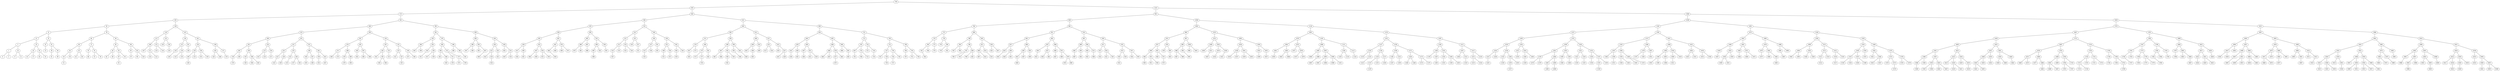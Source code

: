 graph BST {
    node [fontname="Helvetica"];
    759 [label="759"];
    759 -- 434;
    434 [label="434"];
    434 -- 172;
    172 [label="172"];
    172 -- 105;
    105 [label="105"];
    105 -- 50;
    50 [label="50"];
    50 -- 31;
    31 [label="31"];
    31 -- 12;
    12 [label="12"];
    12 -- 5;
    5 [label="5"];
    5 -- 1;
    1 [label="1"];
    1 -- 0;
    0 [label="0"];
    1 -- 2;
    2 [label="2"];
    5 -- 10;
    10 [label="10"];
    10 -- 9;
    9 [label="9"];
    10 -- 11;
    11 [label="11"];
    12 -- 19;
    19 [label="19"];
    19 -- 16;
    16 [label="16"];
    16 -- 14;
    14 [label="14"];
    16 -- 17;
    17 [label="17"];
    19 -- 24;
    24 [label="24"];
    24 -- 20;
    20 [label="20"];
    24 -- 25;
    25 [label="25"];
    31 -- 35;
    35 [label="35"];
    35 -- 32;
    32 [label="32"];
    32 -- 33;
    33 [label="33"];
    35 -- 43;
    43 [label="43"];
    43 -- 38;
    38 [label="38"];
    38 -- 41;
    41 [label="41"];
    43 -- 44;
    44 [label="44"];
    44 -- 49;
    49 [label="49"];
    50 -- 78;
    78 [label="78"];
    78 -- 66;
    66 [label="66"];
    66 -- 60;
    60 [label="60"];
    60 -- 56;
    56 [label="56"];
    56 -- 54;
    54 [label="54"];
    54 -- 51;
    51 [label="51"];
    56 -- 59;
    59 [label="59"];
    60 -- 63;
    63 [label="63"];
    63 -- 61;
    61 [label="61"];
    63 -- 64;
    64 [label="64"];
    66 -- 71;
    71 [label="71"];
    71 -- 70;
    70 [label="70"];
    70 -- 68;
    68 [label="68"];
    71 -- 74;
    74 [label="74"];
    74 -- 72;
    72 [label="72"];
    74 -- 76;
    76 [label="76"];
    78 -- 94;
    94 [label="94"];
    94 -- 85;
    85 [label="85"];
    85 -- 82;
    82 [label="82"];
    82 -- 81;
    81 [label="81"];
    82 -- 84;
    84 [label="84"];
    85 -- 92;
    92 [label="92"];
    92 -- 87;
    87 [label="87"];
    87 -- 91;
    91 [label="91"];
    92 -- 93;
    93 [label="93"];
    94 -- 98;
    98 [label="98"];
    98 -- 95;
    95 [label="95"];
    95 -- 97;
    97 [label="97"];
    98 -- 101;
    101 [label="101"];
    101 -- 99;
    99 [label="99"];
    101 -- 103;
    103 [label="103"];
    105 -- 128;
    128 [label="128"];
    128 -- 118;
    118 [label="118"];
    118 -- 113;
    113 [label="113"];
    113 -- 108;
    108 [label="108"];
    108 -- 107;
    107 [label="107"];
    108 -- 111;
    111 [label="111"];
    111 -- 110;
    110 [label="110"];
    111 -- 112;
    112 [label="112"];
    113 -- 115;
    115 [label="115"];
    115 -- 114;
    114 [label="114"];
    115 -- 116;
    116 [label="116"];
    118 -- 122;
    122 [label="122"];
    122 -- 120;
    120 [label="120"];
    122 -- 126;
    126 [label="126"];
    126 -- 124;
    124 [label="124"];
    128 -- 143;
    143 [label="143"];
    143 -- 136;
    136 [label="136"];
    136 -- 131;
    131 [label="131"];
    131 -- 130;
    130 [label="130"];
    130 -- 129;
    129 [label="129"];
    131 -- 134;
    134 [label="134"];
    134 -- 132;
    132 [label="132"];
    134 -- 135;
    135 [label="135"];
    136 -- 141;
    141 [label="141"];
    141 -- 138;
    138 [label="138"];
    143 -- 161;
    161 [label="161"];
    161 -- 154;
    154 [label="154"];
    154 -- 150;
    150 [label="150"];
    150 -- 149;
    149 [label="149"];
    149 -- 144;
    144 [label="144"];
    150 -- 153;
    153 [label="153"];
    154 -- 158;
    158 [label="158"];
    158 -- 155;
    155 [label="155"];
    158 -- 159;
    159 [label="159"];
    161 -- 169;
    169 [label="169"];
    169 -- 165;
    165 [label="165"];
    165 -- 163;
    163 [label="163"];
    165 -- 168;
    168 [label="168"];
    169 -- 171;
    171 [label="171"];
    171 -- 170;
    170 [label="170"];
    172 -- 341;
    341 [label="341"];
    341 -- 268;
    268 [label="268"];
    268 -- 219;
    219 [label="219"];
    219 -- 208;
    208 [label="208"];
    208 -- 191;
    191 [label="191"];
    191 -- 185;
    185 [label="185"];
    185 -- 178;
    178 [label="178"];
    178 -- 179;
    179 [label="179"];
    185 -- 190;
    190 [label="190"];
    191 -- 194;
    194 [label="194"];
    194 -- 193;
    193 [label="193"];
    193 -- 192;
    192 [label="192"];
    194 -- 198;
    198 [label="198"];
    198 -- 196;
    196 [label="196"];
    198 -- 202;
    202 [label="202"];
    208 -- 216;
    216 [label="216"];
    216 -- 213;
    213 [label="213"];
    213 -- 210;
    210 [label="210"];
    213 -- 214;
    214 [label="214"];
    216 -- 218;
    218 [label="218"];
    218 -- 217;
    217 [label="217"];
    219 -- 243;
    243 [label="243"];
    243 -- 231;
    231 [label="231"];
    231 -- 225;
    225 [label="225"];
    225 -- 223;
    223 [label="223"];
    223 -- 222;
    222 [label="222"];
    225 -- 229;
    229 [label="229"];
    229 -- 228;
    228 [label="228"];
    231 -- 235;
    235 [label="235"];
    235 -- 232;
    232 [label="232"];
    232 -- 233;
    233 [label="233"];
    235 -- 240;
    240 [label="240"];
    240 -- 237;
    237 [label="237"];
    240 -- 242;
    242 [label="242"];
    243 -- 251;
    251 [label="251"];
    251 -- 246;
    246 [label="246"];
    246 -- 244;
    244 [label="244"];
    244 -- 245;
    245 [label="245"];
    246 -- 247;
    247 [label="247"];
    247 -- 248;
    248 [label="248"];
    251 -- 261;
    261 [label="261"];
    261 -- 259;
    259 [label="259"];
    259 -- 252;
    252 [label="252"];
    261 -- 263;
    263 [label="263"];
    263 -- 267;
    267 [label="267"];
    268 -- 299;
    299 [label="299"];
    299 -- 291;
    291 [label="291"];
    291 -- 274;
    274 [label="274"];
    274 -- 271;
    271 [label="271"];
    271 -- 269;
    269 [label="269"];
    271 -- 272;
    272 [label="272"];
    274 -- 288;
    288 [label="288"];
    288 -- 278;
    278 [label="278"];
    278 -- 279;
    279 [label="279"];
    288 -- 289;
    289 [label="289"];
    289 -- 290;
    290 [label="290"];
    291 -- 295;
    295 [label="295"];
    295 -- 294;
    294 [label="294"];
    294 -- 292;
    292 [label="292"];
    295 -- 297;
    297 [label="297"];
    297 -- 296;
    296 [label="296"];
    297 -- 298;
    298 [label="298"];
    299 -- 316;
    316 [label="316"];
    316 -- 307;
    307 [label="307"];
    307 -- 302;
    302 [label="302"];
    302 -- 301;
    301 [label="301"];
    302 -- 305;
    305 [label="305"];
    305 -- 304;
    304 [label="304"];
    305 -- 306;
    306 [label="306"];
    307 -- 315;
    315 [label="315"];
    315 -- 313;
    313 [label="313"];
    316 -- 331;
    331 [label="331"];
    331 -- 323;
    323 [label="323"];
    323 -- 321;
    321 [label="321"];
    323 -- 327;
    327 [label="327"];
    327 -- 325;
    325 [label="325"];
    331 -- 339;
    339 [label="339"];
    339 -- 337;
    337 [label="337"];
    339 -- 340;
    340 [label="340"];
    341 -- 395;
    395 [label="395"];
    395 -- 361;
    361 [label="361"];
    361 -- 350;
    350 [label="350"];
    350 -- 348;
    348 [label="348"];
    348 -- 344;
    344 [label="344"];
    348 -- 349;
    349 [label="349"];
    350 -- 356;
    356 [label="356"];
    356 -- 354;
    354 [label="354"];
    354 -- 351;
    351 [label="351"];
    356 -- 358;
    358 [label="358"];
    358 -- 357;
    357 [label="357"];
    358 -- 359;
    359 [label="359"];
    361 -- 379;
    379 [label="379"];
    379 -- 369;
    369 [label="369"];
    369 -- 364;
    364 [label="364"];
    364 -- 363;
    363 [label="363"];
    364 -- 368;
    368 [label="368"];
    368 -- 365;
    365 [label="365"];
    369 -- 372;
    372 [label="372"];
    372 -- 371;
    371 [label="371"];
    371 -- 370;
    370 [label="370"];
    372 -- 377;
    377 [label="377"];
    377 -- 375;
    375 [label="375"];
    377 -- 378;
    378 [label="378"];
    379 -- 384;
    384 [label="384"];
    384 -- 380;
    380 [label="380"];
    384 -- 385;
    385 [label="385"];
    385 -- 391;
    391 [label="391"];
    395 -- 409;
    409 [label="409"];
    409 -- 400;
    400 [label="400"];
    400 -- 398;
    398 [label="398"];
    398 -- 397;
    397 [label="397"];
    398 -- 399;
    399 [label="399"];
    400 -- 403;
    403 [label="403"];
    403 -- 401;
    401 [label="401"];
    403 -- 407;
    407 [label="407"];
    407 -- 404;
    404 [label="404"];
    409 -- 424;
    424 [label="424"];
    424 -- 420;
    420 [label="420"];
    420 -- 412;
    412 [label="412"];
    412 -- 410;
    410 [label="410"];
    412 -- 419;
    419 [label="419"];
    419 -- 416;
    416 [label="416"];
    420 -- 422;
    422 [label="422"];
    422 -- 421;
    421 [label="421"];
    424 -- 428;
    428 [label="428"];
    428 -- 426;
    426 [label="426"];
    428 -- 431;
    431 [label="431"];
    431 -- 429;
    429 [label="429"];
    431 -- 432;
    432 [label="432"];
    434 -- 564;
    564 [label="564"];
    564 -- 506;
    506 [label="506"];
    506 -- 476;
    476 [label="476"];
    476 -- 458;
    458 [label="458"];
    458 -- 445;
    445 [label="445"];
    445 -- 438;
    438 [label="438"];
    438 -- 437;
    437 [label="437"];
    437 -- 436;
    436 [label="436"];
    438 -- 440;
    440 [label="440"];
    440 -- 441;
    441 [label="441"];
    445 -- 452;
    452 [label="452"];
    452 -- 447;
    447 [label="447"];
    447 -- 446;
    446 [label="446"];
    447 -- 449;
    449 [label="449"];
    452 -- 454;
    454 [label="454"];
    454 -- 453;
    453 [label="453"];
    454 -- 455;
    455 [label="455"];
    458 -- 467;
    467 [label="467"];
    467 -- 461;
    461 [label="461"];
    461 -- 460;
    460 [label="460"];
    460 -- 459;
    459 [label="459"];
    461 -- 466;
    466 [label="466"];
    467 -- 470;
    470 [label="470"];
    470 -- 469;
    469 [label="469"];
    470 -- 473;
    473 [label="473"];
    476 -- 494;
    494 [label="494"];
    494 -- 485;
    485 [label="485"];
    485 -- 480;
    480 [label="480"];
    480 -- 479;
    479 [label="479"];
    480 -- 481;
    481 [label="481"];
    485 -- 487;
    487 [label="487"];
    487 -- 488;
    488 [label="488"];
    494 -- 503;
    503 [label="503"];
    503 -- 499;
    499 [label="499"];
    499 -- 495;
    495 [label="495"];
    495 -- 498;
    498 [label="498"];
    499 -- 502;
    502 [label="502"];
    503 -- 504;
    504 [label="504"];
    504 -- 505;
    505 [label="505"];
    506 -- 532;
    532 [label="532"];
    532 -- 522;
    522 [label="522"];
    522 -- 515;
    515 [label="515"];
    515 -- 513;
    513 [label="513"];
    513 -- 510;
    510 [label="510"];
    510 -- 507;
    507 [label="507"];
    513 -- 514;
    514 [label="514"];
    515 -- 519;
    519 [label="519"];
    519 -- 516;
    516 [label="516"];
    519 -- 520;
    520 [label="520"];
    522 -- 525;
    525 [label="525"];
    525 -- 524;
    524 [label="524"];
    525 -- 527;
    527 [label="527"];
    527 -- 531;
    531 [label="531"];
    532 -- 546;
    546 [label="546"];
    546 -- 540;
    540 [label="540"];
    540 -- 537;
    537 [label="537"];
    537 -- 533;
    533 [label="533"];
    533 -- 535;
    535 [label="535"];
    537 -- 538;
    538 [label="538"];
    540 -- 541;
    541 [label="541"];
    541 -- 545;
    545 [label="545"];
    546 -- 558;
    558 [label="558"];
    558 -- 552;
    552 [label="552"];
    552 -- 548;
    548 [label="548"];
    548 -- 551;
    551 [label="551"];
    552 -- 556;
    556 [label="556"];
    556 -- 557;
    557 [label="557"];
    558 -- 562;
    562 [label="562"];
    562 -- 560;
    560 [label="560"];
    560 -- 559;
    559 [label="559"];
    562 -- 563;
    563 [label="563"];
    564 -- 631;
    631 [label="631"];
    631 -- 602;
    602 [label="602"];
    602 -- 584;
    584 [label="584"];
    584 -- 572;
    572 [label="572"];
    572 -- 570;
    570 [label="570"];
    570 -- 567;
    567 [label="567"];
    567 -- 565;
    565 [label="565"];
    570 -- 571;
    571 [label="571"];
    572 -- 580;
    580 [label="580"];
    580 -- 575;
    575 [label="575"];
    575 -- 573;
    573 [label="573"];
    575 -- 577;
    577 [label="577"];
    577 -- 576;
    576 [label="576"];
    580 -- 581;
    581 [label="581"];
    581 -- 582;
    582 [label="582"];
    584 -- 594;
    594 [label="594"];
    594 -- 589;
    589 [label="589"];
    589 -- 587;
    587 [label="587"];
    587 -- 585;
    585 [label="585"];
    587 -- 588;
    588 [label="588"];
    589 -- 592;
    592 [label="592"];
    592 -- 590;
    590 [label="590"];
    590 -- 591;
    591 [label="591"];
    592 -- 593;
    593 [label="593"];
    594 -- 599;
    599 [label="599"];
    599 -- 595;
    595 [label="595"];
    595 -- 596;
    596 [label="596"];
    599 -- 601;
    601 [label="601"];
    601 -- 600;
    600 [label="600"];
    602 -- 612;
    612 [label="612"];
    612 -- 608;
    608 [label="608"];
    608 -- 604;
    604 [label="604"];
    604 -- 603;
    603 [label="603"];
    604 -- 606;
    606 [label="606"];
    606 -- 605;
    605 [label="605"];
    608 -- 610;
    610 [label="610"];
    610 -- 609;
    609 [label="609"];
    612 -- 617;
    617 [label="617"];
    617 -- 615;
    615 [label="615"];
    615 -- 613;
    613 [label="613"];
    615 -- 616;
    616 [label="616"];
    617 -- 623;
    623 [label="623"];
    623 -- 618;
    618 [label="618"];
    623 -- 627;
    627 [label="627"];
    627 -- 625;
    625 [label="625"];
    627 -- 629;
    629 [label="629"];
    631 -- 694;
    694 [label="694"];
    694 -- 656;
    656 [label="656"];
    656 -- 644;
    644 [label="644"];
    644 -- 639;
    639 [label="639"];
    639 -- 632;
    632 [label="632"];
    632 -- 638;
    638 [label="638"];
    639 -- 640;
    640 [label="640"];
    640 -- 642;
    642 [label="642"];
    644 -- 649;
    649 [label="649"];
    649 -- 647;
    647 [label="647"];
    647 -- 646;
    646 [label="646"];
    649 -- 653;
    653 [label="653"];
    653 -- 651;
    651 [label="651"];
    653 -- 654;
    654 [label="654"];
    656 -- 683;
    683 [label="683"];
    683 -- 668;
    668 [label="668"];
    668 -- 666;
    666 [label="666"];
    666 -- 660;
    660 [label="660"];
    666 -- 667;
    667 [label="667"];
    668 -- 678;
    678 [label="678"];
    678 -- 677;
    677 [label="677"];
    677 -- 675;
    675 [label="675"];
    678 -- 682;
    682 [label="682"];
    683 -- 690;
    690 [label="690"];
    690 -- 686;
    686 [label="686"];
    690 -- 691;
    691 [label="691"];
    691 -- 692;
    692 [label="692"];
    694 -- 721;
    721 [label="721"];
    721 -- 713;
    713 [label="713"];
    713 -- 705;
    705 [label="705"];
    705 -- 697;
    697 [label="697"];
    697 -- 701;
    701 [label="701"];
    705 -- 710;
    710 [label="710"];
    710 -- 708;
    708 [label="708"];
    710 -- 712;
    712 [label="712"];
    713 -- 716;
    716 [label="716"];
    716 -- 715;
    715 [label="715"];
    716 -- 718;
    718 [label="718"];
    718 -- 719;
    719 [label="719"];
    721 -- 744;
    744 [label="744"];
    744 -- 731;
    731 [label="731"];
    731 -- 727;
    727 [label="727"];
    727 -- 725;
    725 [label="725"];
    727 -- 728;
    728 [label="728"];
    728 -- 730;
    730 [label="730"];
    731 -- 739;
    739 [label="739"];
    739 -- 736;
    736 [label="736"];
    736 -- 737;
    737 [label="737"];
    739 -- 742;
    742 [label="742"];
    744 -- 748;
    748 [label="748"];
    748 -- 746;
    746 [label="746"];
    746 -- 747;
    747 [label="747"];
    748 -- 754;
    754 [label="754"];
    754 -- 751;
    751 [label="751"];
    754 -- 756;
    756 [label="756"];
    759 -- 1221;
    1221 [label="1221"];
    1221 -- 941;
    941 [label="941"];
    941 -- 828;
    828 [label="828"];
    828 -- 782;
    782 [label="782"];
    782 -- 775;
    775 [label="775"];
    775 -- 770;
    770 [label="770"];
    770 -- 764;
    764 [label="764"];
    764 -- 763;
    763 [label="763"];
    763 -- 760;
    760 [label="760"];
    764 -- 766;
    766 [label="766"];
    770 -- 773;
    773 [label="773"];
    773 -- 774;
    774 [label="774"];
    775 -- 778;
    778 [label="778"];
    778 -- 776;
    776 [label="776"];
    778 -- 780;
    780 [label="780"];
    780 -- 779;
    779 [label="779"];
    780 -- 781;
    781 [label="781"];
    782 -- 806;
    806 [label="806"];
    806 -- 788;
    788 [label="788"];
    788 -- 784;
    784 [label="784"];
    784 -- 783;
    783 [label="783"];
    784 -- 786;
    786 [label="786"];
    788 -- 796;
    796 [label="796"];
    796 -- 791;
    791 [label="791"];
    791 -- 790;
    790 [label="790"];
    791 -- 793;
    793 [label="793"];
    796 -- 800;
    800 [label="800"];
    800 -- 799;
    799 [label="799"];
    800 -- 801;
    801 [label="801"];
    806 -- 820;
    820 [label="820"];
    820 -- 813;
    813 [label="813"];
    813 -- 809;
    809 [label="809"];
    809 -- 807;
    807 [label="807"];
    809 -- 810;
    810 [label="810"];
    813 -- 814;
    814 [label="814"];
    814 -- 815;
    815 [label="815"];
    820 -- 824;
    824 [label="824"];
    824 -- 822;
    822 [label="822"];
    824 -- 827;
    827 [label="827"];
    828 -- 881;
    881 [label="881"];
    881 -- 851;
    851 [label="851"];
    851 -- 842;
    842 [label="842"];
    842 -- 837;
    837 [label="837"];
    837 -- 834;
    834 [label="834"];
    834 -- 830;
    830 [label="830"];
    837 -- 840;
    840 [label="840"];
    840 -- 838;
    838 [label="838"];
    840 -- 841;
    841 [label="841"];
    842 -- 848;
    848 [label="848"];
    848 -- 845;
    845 [label="845"];
    845 -- 843;
    843 [label="843"];
    843 -- 844;
    844 [label="844"];
    845 -- 847;
    847 [label="847"];
    848 -- 850;
    850 [label="850"];
    850 -- 849;
    849 [label="849"];
    851 -- 862;
    862 [label="862"];
    862 -- 855;
    855 [label="855"];
    855 -- 854;
    854 [label="854"];
    854 -- 852;
    852 [label="852"];
    855 -- 857;
    857 [label="857"];
    857 -- 856;
    856 [label="856"];
    857 -- 861;
    861 [label="861"];
    862 -- 868;
    868 [label="868"];
    868 -- 866;
    866 [label="866"];
    866 -- 867;
    867 [label="867"];
    868 -- 872;
    872 [label="872"];
    872 -- 869;
    869 [label="869"];
    872 -- 879;
    879 [label="879"];
    879 -- 876;
    876 [label="876"];
    879 -- 880;
    880 [label="880"];
    881 -- 914;
    914 [label="914"];
    914 -- 897;
    897 [label="897"];
    897 -- 889;
    889 [label="889"];
    889 -- 882;
    882 [label="882"];
    882 -- 887;
    887 [label="887"];
    889 -- 895;
    895 [label="895"];
    895 -- 892;
    892 [label="892"];
    897 -- 906;
    906 [label="906"];
    906 -- 900;
    900 [label="900"];
    900 -- 902;
    902 [label="902"];
    906 -- 913;
    913 [label="913"];
    913 -- 908;
    908 [label="908"];
    914 -- 929;
    929 [label="929"];
    929 -- 917;
    917 [label="917"];
    917 -- 915;
    915 [label="915"];
    915 -- 916;
    916 [label="916"];
    917 -- 924;
    924 [label="924"];
    924 -- 921;
    921 [label="921"];
    924 -- 925;
    925 [label="925"];
    929 -- 935;
    935 [label="935"];
    935 -- 933;
    933 [label="933"];
    933 -- 930;
    930 [label="930"];
    930 -- 932;
    932 [label="932"];
    933 -- 934;
    934 [label="934"];
    935 -- 937;
    937 [label="937"];
    937 -- 936;
    936 [label="936"];
    937 -- 939;
    939 [label="939"];
    941 -- 1058;
    1058 [label="1058"];
    1058 -- 1002;
    1002 [label="1002"];
    1002 -- 986;
    986 [label="986"];
    986 -- 974;
    974 [label="974"];
    974 -- 957;
    957 [label="957"];
    957 -- 949;
    949 [label="949"];
    949 -- 946;
    946 [label="946"];
    946 -- 944;
    944 [label="944"];
    949 -- 955;
    955 [label="955"];
    955 -- 951;
    951 [label="951"];
    955 -- 956;
    956 [label="956"];
    957 -- 967;
    967 [label="967"];
    967 -- 960;
    960 [label="960"];
    967 -- 971;
    971 [label="971"];
    971 -- 973;
    973 [label="973"];
    974 -- 978;
    978 [label="978"];
    978 -- 976;
    976 [label="976"];
    978 -- 985;
    985 [label="985"];
    985 -- 983;
    983 [label="983"];
    986 -- 997;
    997 [label="997"];
    997 -- 990;
    990 [label="990"];
    990 -- 988;
    988 [label="988"];
    988 -- 987;
    987 [label="987"];
    988 -- 989;
    989 [label="989"];
    990 -- 992;
    992 [label="992"];
    992 -- 995;
    995 [label="995"];
    997 -- 1000;
    1000 [label="1000"];
    1000 -- 998;
    998 [label="998"];
    1000 -- 1001;
    1001 [label="1001"];
    1002 -- 1033;
    1033 [label="1033"];
    1033 -- 1013;
    1013 [label="1013"];
    1013 -- 1006;
    1006 [label="1006"];
    1006 -- 1004;
    1004 [label="1004"];
    1006 -- 1011;
    1011 [label="1011"];
    1011 -- 1007;
    1007 [label="1007"];
    1013 -- 1020;
    1020 [label="1020"];
    1020 -- 1019;
    1019 [label="1019"];
    1019 -- 1016;
    1016 [label="1016"];
    1020 -- 1028;
    1028 [label="1028"];
    1028 -- 1021;
    1021 [label="1021"];
    1033 -- 1046;
    1046 [label="1046"];
    1046 -- 1038;
    1038 [label="1038"];
    1038 -- 1036;
    1036 [label="1036"];
    1036 -- 1034;
    1034 [label="1034"];
    1036 -- 1037;
    1037 [label="1037"];
    1038 -- 1041;
    1041 [label="1041"];
    1041 -- 1039;
    1039 [label="1039"];
    1041 -- 1043;
    1043 [label="1043"];
    1046 -- 1054;
    1054 [label="1054"];
    1054 -- 1052;
    1052 [label="1052"];
    1052 -- 1049;
    1049 [label="1049"];
    1054 -- 1055;
    1055 [label="1055"];
    1055 -- 1057;
    1057 [label="1057"];
    1058 -- 1118;
    1118 [label="1118"];
    1118 -- 1083;
    1083 [label="1083"];
    1083 -- 1070;
    1070 [label="1070"];
    1070 -- 1062;
    1062 [label="1062"];
    1062 -- 1061;
    1061 [label="1061"];
    1061 -- 1059;
    1059 [label="1059"];
    1062 -- 1065;
    1065 [label="1065"];
    1065 -- 1063;
    1063 [label="1063"];
    1065 -- 1068;
    1068 [label="1068"];
    1070 -- 1072;
    1072 [label="1072"];
    1072 -- 1071;
    1071 [label="1071"];
    1072 -- 1078;
    1078 [label="1078"];
    1078 -- 1073;
    1073 [label="1073"];
    1078 -- 1079;
    1079 [label="1079"];
    1083 -- 1102;
    1102 [label="1102"];
    1102 -- 1089;
    1089 [label="1089"];
    1089 -- 1085;
    1085 [label="1085"];
    1085 -- 1084;
    1084 [label="1084"];
    1085 -- 1088;
    1088 [label="1088"];
    1088 -- 1087;
    1087 [label="1087"];
    1089 -- 1097;
    1097 [label="1097"];
    1097 -- 1095;
    1095 [label="1095"];
    1095 -- 1091;
    1091 [label="1091"];
    1095 -- 1096;
    1096 [label="1096"];
    1097 -- 1099;
    1099 [label="1099"];
    1099 -- 1098;
    1098 [label="1098"];
    1099 -- 1101;
    1101 [label="1101"];
    1102 -- 1111;
    1111 [label="1111"];
    1111 -- 1106;
    1106 [label="1106"];
    1106 -- 1105;
    1105 [label="1105"];
    1106 -- 1110;
    1110 [label="1110"];
    1111 -- 1113;
    1113 [label="1113"];
    1113 -- 1116;
    1116 [label="1116"];
    1118 -- 1176;
    1176 [label="1176"];
    1176 -- 1143;
    1143 [label="1143"];
    1143 -- 1127;
    1127 [label="1127"];
    1127 -- 1120;
    1120 [label="1120"];
    1120 -- 1119;
    1119 [label="1119"];
    1120 -- 1125;
    1125 [label="1125"];
    1125 -- 1122;
    1122 [label="1122"];
    1127 -- 1136;
    1136 [label="1136"];
    1136 -- 1134;
    1134 [label="1134"];
    1134 -- 1133;
    1133 [label="1133"];
    1133 -- 1129;
    1129 [label="1129"];
    1134 -- 1135;
    1135 [label="1135"];
    1136 -- 1137;
    1137 [label="1137"];
    1137 -- 1140;
    1140 [label="1140"];
    1143 -- 1158;
    1158 [label="1158"];
    1158 -- 1148;
    1148 [label="1148"];
    1148 -- 1146;
    1146 [label="1146"];
    1146 -- 1147;
    1147 [label="1147"];
    1148 -- 1152;
    1152 [label="1152"];
    1152 -- 1149;
    1149 [label="1149"];
    1158 -- 1171;
    1171 [label="1171"];
    1171 -- 1164;
    1164 [label="1164"];
    1164 -- 1160;
    1160 [label="1160"];
    1164 -- 1168;
    1168 [label="1168"];
    1171 -- 1173;
    1173 [label="1173"];
    1173 -- 1172;
    1172 [label="1172"];
    1173 -- 1175;
    1175 [label="1175"];
    1176 -- 1205;
    1205 [label="1205"];
    1205 -- 1190;
    1190 [label="1190"];
    1190 -- 1184;
    1184 [label="1184"];
    1184 -- 1178;
    1178 [label="1178"];
    1184 -- 1187;
    1187 [label="1187"];
    1187 -- 1185;
    1185 [label="1185"];
    1190 -- 1193;
    1193 [label="1193"];
    1193 -- 1192;
    1192 [label="1192"];
    1192 -- 1191;
    1191 [label="1191"];
    1193 -- 1200;
    1200 [label="1200"];
    1200 -- 1194;
    1194 [label="1194"];
    1200 -- 1203;
    1203 [label="1203"];
    1205 -- 1213;
    1213 [label="1213"];
    1213 -- 1207;
    1207 [label="1207"];
    1207 -- 1206;
    1206 [label="1206"];
    1207 -- 1212;
    1212 [label="1212"];
    1212 -- 1210;
    1210 [label="1210"];
    1213 -- 1217;
    1217 [label="1217"];
    1217 -- 1215;
    1215 [label="1215"];
    1215 -- 1214;
    1214 [label="1214"];
    1215 -- 1216;
    1216 [label="1216"];
    1217 -- 1219;
    1219 [label="1219"];
    1221 -- 1580;
    1580 [label="1580"];
    1580 -- 1438;
    1438 [label="1438"];
    1438 -- 1342;
    1342 [label="1342"];
    1342 -- 1272;
    1272 [label="1272"];
    1272 -- 1249;
    1249 [label="1249"];
    1249 -- 1229;
    1229 [label="1229"];
    1229 -- 1226;
    1226 [label="1226"];
    1226 -- 1223;
    1223 [label="1223"];
    1223 -- 1225;
    1225 [label="1225"];
    1226 -- 1228;
    1228 [label="1228"];
    1229 -- 1236;
    1236 [label="1236"];
    1236 -- 1232;
    1232 [label="1232"];
    1232 -- 1230;
    1230 [label="1230"];
    1236 -- 1240;
    1240 [label="1240"];
    1240 -- 1239;
    1239 [label="1239"];
    1239 -- 1237;
    1237 [label="1237"];
    1240 -- 1243;
    1243 [label="1243"];
    1249 -- 1256;
    1256 [label="1256"];
    1256 -- 1251;
    1251 [label="1251"];
    1251 -- 1254;
    1254 [label="1254"];
    1256 -- 1263;
    1263 [label="1263"];
    1263 -- 1260;
    1260 [label="1260"];
    1260 -- 1258;
    1258 [label="1258"];
    1263 -- 1264;
    1264 [label="1264"];
    1272 -- 1315;
    1315 [label="1315"];
    1315 -- 1294;
    1294 [label="1294"];
    1294 -- 1281;
    1281 [label="1281"];
    1281 -- 1278;
    1278 [label="1278"];
    1278 -- 1274;
    1274 [label="1274"];
    1278 -- 1279;
    1279 [label="1279"];
    1281 -- 1286;
    1286 [label="1286"];
    1286 -- 1283;
    1283 [label="1283"];
    1283 -- 1284;
    1284 [label="1284"];
    1286 -- 1289;
    1289 [label="1289"];
    1289 -- 1288;
    1288 [label="1288"];
    1294 -- 1303;
    1303 [label="1303"];
    1303 -- 1299;
    1299 [label="1299"];
    1299 -- 1300;
    1300 [label="1300"];
    1303 -- 1305;
    1305 [label="1305"];
    1305 -- 1308;
    1308 [label="1308"];
    1315 -- 1328;
    1328 [label="1328"];
    1328 -- 1322;
    1322 [label="1322"];
    1322 -- 1321;
    1321 [label="1321"];
    1321 -- 1319;
    1319 [label="1319"];
    1322 -- 1324;
    1324 [label="1324"];
    1324 -- 1325;
    1325 [label="1325"];
    1328 -- 1333;
    1333 [label="1333"];
    1333 -- 1329;
    1329 [label="1329"];
    1329 -- 1330;
    1330 [label="1330"];
    1333 -- 1337;
    1337 [label="1337"];
    1337 -- 1335;
    1335 [label="1335"];
    1335 -- 1334;
    1334 [label="1334"];
    1337 -- 1339;
    1339 [label="1339"];
    1342 -- 1392;
    1392 [label="1392"];
    1392 -- 1373;
    1373 [label="1373"];
    1373 -- 1354;
    1354 [label="1354"];
    1354 -- 1347;
    1347 [label="1347"];
    1347 -- 1346;
    1346 [label="1346"];
    1347 -- 1349;
    1349 [label="1349"];
    1349 -- 1351;
    1351 [label="1351"];
    1354 -- 1364;
    1364 [label="1364"];
    1364 -- 1359;
    1359 [label="1359"];
    1359 -- 1358;
    1358 [label="1358"];
    1359 -- 1363;
    1363 [label="1363"];
    1364 -- 1369;
    1369 [label="1369"];
    1369 -- 1365;
    1365 [label="1365"];
    1369 -- 1372;
    1372 [label="1372"];
    1373 -- 1384;
    1384 [label="1384"];
    1384 -- 1379;
    1379 [label="1379"];
    1379 -- 1375;
    1375 [label="1375"];
    1379 -- 1383;
    1383 [label="1383"];
    1384 -- 1387;
    1387 [label="1387"];
    1387 -- 1391;
    1391 [label="1391"];
    1392 -- 1421;
    1421 [label="1421"];
    1421 -- 1408;
    1408 [label="1408"];
    1408 -- 1396;
    1396 [label="1396"];
    1396 -- 1394;
    1394 [label="1394"];
    1394 -- 1393;
    1393 [label="1393"];
    1394 -- 1395;
    1395 [label="1395"];
    1396 -- 1405;
    1405 [label="1405"];
    1405 -- 1398;
    1398 [label="1398"];
    1408 -- 1418;
    1418 [label="1418"];
    1418 -- 1409;
    1409 [label="1409"];
    1409 -- 1411;
    1411 [label="1411"];
    1418 -- 1419;
    1419 [label="1419"];
    1421 -- 1432;
    1432 [label="1432"];
    1432 -- 1426;
    1426 [label="1426"];
    1426 -- 1425;
    1425 [label="1425"];
    1426 -- 1431;
    1431 [label="1431"];
    1432 -- 1434;
    1434 [label="1434"];
    1434 -- 1433;
    1433 [label="1433"];
    1434 -- 1436;
    1436 [label="1436"];
    1438 -- 1491;
    1491 [label="1491"];
    1491 -- 1473;
    1473 [label="1473"];
    1473 -- 1463;
    1463 [label="1463"];
    1463 -- 1448;
    1448 [label="1448"];
    1448 -- 1439;
    1439 [label="1439"];
    1439 -- 1447;
    1447 [label="1447"];
    1448 -- 1452;
    1452 [label="1452"];
    1452 -- 1450;
    1450 [label="1450"];
    1450 -- 1449;
    1449 [label="1449"];
    1450 -- 1451;
    1451 [label="1451"];
    1452 -- 1459;
    1459 [label="1459"];
    1463 -- 1467;
    1467 [label="1467"];
    1467 -- 1465;
    1465 [label="1465"];
    1465 -- 1466;
    1466 [label="1466"];
    1467 -- 1471;
    1471 [label="1471"];
    1471 -- 1469;
    1469 [label="1469"];
    1471 -- 1472;
    1472 [label="1472"];
    1473 -- 1484;
    1484 [label="1484"];
    1484 -- 1479;
    1479 [label="1479"];
    1479 -- 1475;
    1475 [label="1475"];
    1475 -- 1477;
    1477 [label="1477"];
    1479 -- 1481;
    1481 [label="1481"];
    1481 -- 1480;
    1480 [label="1480"];
    1481 -- 1482;
    1482 [label="1482"];
    1482 -- 1483;
    1483 [label="1483"];
    1484 -- 1488;
    1488 [label="1488"];
    1488 -- 1485;
    1485 [label="1485"];
    1485 -- 1487;
    1487 [label="1487"];
    1488 -- 1490;
    1490 [label="1490"];
    1491 -- 1528;
    1528 [label="1528"];
    1528 -- 1509;
    1509 [label="1509"];
    1509 -- 1499;
    1499 [label="1499"];
    1499 -- 1494;
    1494 [label="1494"];
    1494 -- 1492;
    1492 [label="1492"];
    1494 -- 1495;
    1495 [label="1495"];
    1499 -- 1503;
    1503 [label="1503"];
    1503 -- 1500;
    1500 [label="1500"];
    1503 -- 1504;
    1504 [label="1504"];
    1509 -- 1515;
    1515 [label="1515"];
    1515 -- 1513;
    1513 [label="1513"];
    1513 -- 1511;
    1511 [label="1511"];
    1511 -- 1512;
    1512 [label="1512"];
    1513 -- 1514;
    1514 [label="1514"];
    1515 -- 1521;
    1521 [label="1521"];
    1521 -- 1518;
    1518 [label="1518"];
    1518 -- 1517;
    1517 [label="1517"];
    1521 -- 1524;
    1524 [label="1524"];
    1528 -- 1559;
    1559 [label="1559"];
    1559 -- 1554;
    1554 [label="1554"];
    1554 -- 1540;
    1540 [label="1540"];
    1540 -- 1535;
    1535 [label="1535"];
    1535 -- 1530;
    1530 [label="1530"];
    1535 -- 1536;
    1536 [label="1536"];
    1540 -- 1547;
    1547 [label="1547"];
    1547 -- 1544;
    1544 [label="1544"];
    1547 -- 1548;
    1548 [label="1548"];
    1554 -- 1556;
    1556 [label="1556"];
    1556 -- 1555;
    1555 [label="1555"];
    1559 -- 1569;
    1569 [label="1569"];
    1569 -- 1562;
    1562 [label="1562"];
    1562 -- 1561;
    1561 [label="1561"];
    1562 -- 1566;
    1566 [label="1566"];
    1566 -- 1563;
    1563 [label="1563"];
    1566 -- 1567;
    1567 [label="1567"];
    1569 -- 1575;
    1575 [label="1575"];
    1575 -- 1572;
    1572 [label="1572"];
    1572 -- 1570;
    1570 [label="1570"];
    1572 -- 1573;
    1573 [label="1573"];
    1573 -- 1574;
    1574 [label="1574"];
    1575 -- 1578;
    1578 [label="1578"];
    1578 -- 1576;
    1576 [label="1576"];
    1578 -- 1579;
    1579 [label="1579"];
    1580 -- 1830;
    1830 [label="1830"];
    1830 -- 1753;
    1753 [label="1753"];
    1753 -- 1667;
    1667 [label="1667"];
    1667 -- 1638;
    1638 [label="1638"];
    1638 -- 1609;
    1609 [label="1609"];
    1609 -- 1591;
    1591 [label="1591"];
    1591 -- 1588;
    1588 [label="1588"];
    1588 -- 1586;
    1586 [label="1586"];
    1586 -- 1584;
    1584 [label="1584"];
    1588 -- 1590;
    1590 [label="1590"];
    1591 -- 1597;
    1597 [label="1597"];
    1597 -- 1593;
    1593 [label="1593"];
    1593 -- 1592;
    1592 [label="1592"];
    1593 -- 1596;
    1596 [label="1596"];
    1597 -- 1603;
    1603 [label="1603"];
    1603 -- 1602;
    1602 [label="1602"];
    1603 -- 1607;
    1607 [label="1607"];
    1609 -- 1623;
    1623 [label="1623"];
    1623 -- 1615;
    1615 [label="1615"];
    1615 -- 1613;
    1613 [label="1613"];
    1615 -- 1620;
    1620 [label="1620"];
    1620 -- 1619;
    1619 [label="1619"];
    1620 -- 1621;
    1621 [label="1621"];
    1623 -- 1630;
    1630 [label="1630"];
    1630 -- 1629;
    1629 [label="1629"];
    1630 -- 1635;
    1635 [label="1635"];
    1635 -- 1634;
    1634 [label="1634"];
    1638 -- 1655;
    1655 [label="1655"];
    1655 -- 1651;
    1651 [label="1651"];
    1651 -- 1648;
    1648 [label="1648"];
    1648 -- 1643;
    1643 [label="1643"];
    1643 -- 1641;
    1641 [label="1641"];
    1643 -- 1645;
    1645 [label="1645"];
    1648 -- 1650;
    1650 [label="1650"];
    1651 -- 1654;
    1654 [label="1654"];
    1654 -- 1652;
    1652 [label="1652"];
    1655 -- 1661;
    1661 [label="1661"];
    1661 -- 1659;
    1659 [label="1659"];
    1659 -- 1658;
    1658 [label="1658"];
    1659 -- 1660;
    1660 [label="1660"];
    1661 -- 1664;
    1664 [label="1664"];
    1664 -- 1662;
    1662 [label="1662"];
    1667 -- 1712;
    1712 [label="1712"];
    1712 -- 1687;
    1687 [label="1687"];
    1687 -- 1676;
    1676 [label="1676"];
    1676 -- 1671;
    1671 [label="1671"];
    1671 -- 1668;
    1668 [label="1668"];
    1671 -- 1673;
    1673 [label="1673"];
    1676 -- 1680;
    1680 [label="1680"];
    1680 -- 1677;
    1677 [label="1677"];
    1680 -- 1686;
    1686 [label="1686"];
    1686 -- 1682;
    1682 [label="1682"];
    1687 -- 1703;
    1703 [label="1703"];
    1703 -- 1698;
    1698 [label="1698"];
    1698 -- 1692;
    1692 [label="1692"];
    1692 -- 1688;
    1688 [label="1688"];
    1692 -- 1697;
    1697 [label="1697"];
    1698 -- 1699;
    1699 [label="1699"];
    1703 -- 1709;
    1709 [label="1709"];
    1709 -- 1706;
    1706 [label="1706"];
    1706 -- 1705;
    1705 [label="1705"];
    1706 -- 1707;
    1707 [label="1707"];
    1709 -- 1710;
    1710 [label="1710"];
    1712 -- 1734;
    1734 [label="1734"];
    1734 -- 1729;
    1729 [label="1729"];
    1729 -- 1720;
    1720 [label="1720"];
    1720 -- 1715;
    1715 [label="1715"];
    1715 -- 1714;
    1714 [label="1714"];
    1715 -- 1718;
    1718 [label="1718"];
    1720 -- 1725;
    1725 [label="1725"];
    1729 -- 1732;
    1732 [label="1732"];
    1732 -- 1731;
    1731 [label="1731"];
    1732 -- 1733;
    1733 [label="1733"];
    1734 -- 1745;
    1745 [label="1745"];
    1745 -- 1738;
    1738 [label="1738"];
    1738 -- 1736;
    1736 [label="1736"];
    1745 -- 1748;
    1748 [label="1748"];
    1748 -- 1746;
    1746 [label="1746"];
    1748 -- 1752;
    1752 [label="1752"];
    1752 -- 1749;
    1749 [label="1749"];
    1753 -- 1795;
    1795 [label="1795"];
    1795 -- 1780;
    1780 [label="1780"];
    1780 -- 1767;
    1767 [label="1767"];
    1767 -- 1761;
    1761 [label="1761"];
    1761 -- 1758;
    1758 [label="1758"];
    1758 -- 1757;
    1757 [label="1757"];
    1761 -- 1763;
    1763 [label="1763"];
    1767 -- 1773;
    1773 [label="1773"];
    1773 -- 1768;
    1768 [label="1768"];
    1768 -- 1769;
    1769 [label="1769"];
    1773 -- 1778;
    1778 [label="1778"];
    1778 -- 1775;
    1775 [label="1775"];
    1778 -- 1779;
    1779 [label="1779"];
    1780 -- 1790;
    1790 [label="1790"];
    1790 -- 1785;
    1785 [label="1785"];
    1785 -- 1782;
    1782 [label="1782"];
    1782 -- 1784;
    1784 [label="1784"];
    1785 -- 1786;
    1786 [label="1786"];
    1790 -- 1791;
    1791 [label="1791"];
    1791 -- 1792;
    1792 [label="1792"];
    1795 -- 1808;
    1808 [label="1808"];
    1808 -- 1800;
    1800 [label="1800"];
    1800 -- 1797;
    1797 [label="1797"];
    1797 -- 1798;
    1798 [label="1798"];
    1800 -- 1805;
    1805 [label="1805"];
    1805 -- 1803;
    1803 [label="1803"];
    1805 -- 1806;
    1806 [label="1806"];
    1806 -- 1807;
    1807 [label="1807"];
    1808 -- 1823;
    1823 [label="1823"];
    1823 -- 1817;
    1817 [label="1817"];
    1817 -- 1812;
    1812 [label="1812"];
    1812 -- 1816;
    1816 [label="1816"];
    1817 -- 1821;
    1821 [label="1821"];
    1821 -- 1820;
    1820 [label="1820"];
    1821 -- 1822;
    1822 [label="1822"];
    1823 -- 1824;
    1824 [label="1824"];
    1824 -- 1828;
    1828 [label="1828"];
    1830 -- 1915;
    1915 [label="1915"];
    1915 -- 1867;
    1867 [label="1867"];
    1867 -- 1844;
    1844 [label="1844"];
    1844 -- 1840;
    1840 [label="1840"];
    1840 -- 1837;
    1837 [label="1837"];
    1837 -- 1836;
    1836 [label="1836"];
    1837 -- 1838;
    1838 [label="1838"];
    1840 -- 1842;
    1842 [label="1842"];
    1844 -- 1857;
    1857 [label="1857"];
    1857 -- 1848;
    1848 [label="1848"];
    1848 -- 1847;
    1847 [label="1847"];
    1847 -- 1845;
    1845 [label="1845"];
    1848 -- 1851;
    1851 [label="1851"];
    1851 -- 1849;
    1849 [label="1849"];
    1851 -- 1853;
    1853 [label="1853"];
    1857 -- 1864;
    1864 [label="1864"];
    1864 -- 1860;
    1860 [label="1860"];
    1860 -- 1858;
    1858 [label="1858"];
    1860 -- 1863;
    1863 [label="1863"];
    1864 -- 1865;
    1865 [label="1865"];
    1867 -- 1893;
    1893 [label="1893"];
    1893 -- 1876;
    1876 [label="1876"];
    1876 -- 1873;
    1873 [label="1873"];
    1873 -- 1871;
    1871 [label="1871"];
    1871 -- 1868;
    1868 [label="1868"];
    1871 -- 1872;
    1872 [label="1872"];
    1873 -- 1875;
    1875 [label="1875"];
    1876 -- 1885;
    1885 [label="1885"];
    1885 -- 1882;
    1882 [label="1882"];
    1882 -- 1877;
    1877 [label="1877"];
    1885 -- 1891;
    1891 [label="1891"];
    1893 -- 1908;
    1908 [label="1908"];
    1908 -- 1896;
    1896 [label="1896"];
    1896 -- 1895;
    1895 [label="1895"];
    1896 -- 1901;
    1901 [label="1901"];
    1901 -- 1897;
    1897 [label="1897"];
    1908 -- 1912;
    1912 [label="1912"];
    1912 -- 1911;
    1911 [label="1911"];
    1912 -- 1913;
    1913 [label="1913"];
    1913 -- 1914;
    1914 [label="1914"];
    1915 -- 1986;
    1986 [label="1986"];
    1986 -- 1963;
    1963 [label="1963"];
    1963 -- 1943;
    1943 [label="1943"];
    1943 -- 1932;
    1932 [label="1932"];
    1932 -- 1924;
    1924 [label="1924"];
    1924 -- 1921;
    1921 [label="1921"];
    1921 -- 1923;
    1923 [label="1923"];
    1924 -- 1928;
    1928 [label="1928"];
    1928 -- 1925;
    1925 [label="1925"];
    1928 -- 1930;
    1930 [label="1930"];
    1932 -- 1934;
    1934 [label="1934"];
    1934 -- 1933;
    1933 [label="1933"];
    1934 -- 1941;
    1941 [label="1941"];
    1941 -- 1936;
    1936 [label="1936"];
    1943 -- 1952;
    1952 [label="1952"];
    1952 -- 1948;
    1948 [label="1948"];
    1948 -- 1947;
    1947 [label="1947"];
    1948 -- 1950;
    1950 [label="1950"];
    1950 -- 1949;
    1949 [label="1949"];
    1950 -- 1951;
    1951 [label="1951"];
    1952 -- 1959;
    1959 [label="1959"];
    1959 -- 1956;
    1956 [label="1956"];
    1956 -- 1953;
    1953 [label="1953"];
    1956 -- 1957;
    1957 [label="1957"];
    1959 -- 1960;
    1960 [label="1960"];
    1960 -- 1961;
    1961 [label="1961"];
    1963 -- 1982;
    1982 [label="1982"];
    1982 -- 1973;
    1973 [label="1973"];
    1973 -- 1965;
    1965 [label="1965"];
    1965 -- 1964;
    1964 [label="1964"];
    1965 -- 1972;
    1972 [label="1972"];
    1973 -- 1975;
    1975 [label="1975"];
    1975 -- 1980;
    1980 [label="1980"];
    1982 -- 1983;
    1983 [label="1983"];
    1983 -- 1985;
    1985 [label="1985"];
    1986 -- 2010;
    2010 [label="2010"];
    2010 -- 1999;
    1999 [label="1999"];
    1999 -- 1992;
    1992 [label="1992"];
    1992 -- 1991;
    1991 [label="1991"];
    1991 -- 1988;
    1988 [label="1988"];
    1992 -- 1997;
    1997 [label="1997"];
    1997 -- 1993;
    1993 [label="1993"];
    1993 -- 1996;
    1996 [label="1996"];
    1997 -- 1998;
    1998 [label="1998"];
    1999 -- 2007;
    2007 [label="2007"];
    2007 -- 2003;
    2003 [label="2003"];
    2003 -- 2001;
    2001 [label="2001"];
    2003 -- 2005;
    2005 [label="2005"];
    2005 -- 2004;
    2004 [label="2004"];
    2007 -- 2008;
    2008 [label="2008"];
    2008 -- 2009;
    2009 [label="2009"];
    2010 -- 2031;
    2031 [label="2031"];
    2031 -- 2024;
    2024 [label="2024"];
    2024 -- 2012;
    2012 [label="2012"];
    2012 -- 2011;
    2011 [label="2011"];
    2012 -- 2018;
    2018 [label="2018"];
    2018 -- 2022;
    2022 [label="2022"];
    2024 -- 2029;
    2029 [label="2029"];
    2029 -- 2026;
    2026 [label="2026"];
    2026 -- 2028;
    2028 [label="2028"];
    2029 -- 2030;
    2030 [label="2030"];
    2031 -- 2039;
    2039 [label="2039"];
    2039 -- 2033;
    2033 [label="2033"];
    2033 -- 2032;
    2032 [label="2032"];
    2039 -- 2044;
    2044 [label="2044"];
    2044 -- 2040;
    2040 [label="2040"];
    2040 -- 2041;
    2041 [label="2041"];
    2044 -- 2047;
    2047 [label="2047"];
    2047 -- 2045;
    2045 [label="2045"];
    2047 -- 2048;
    2048 [label="2048"];
}
